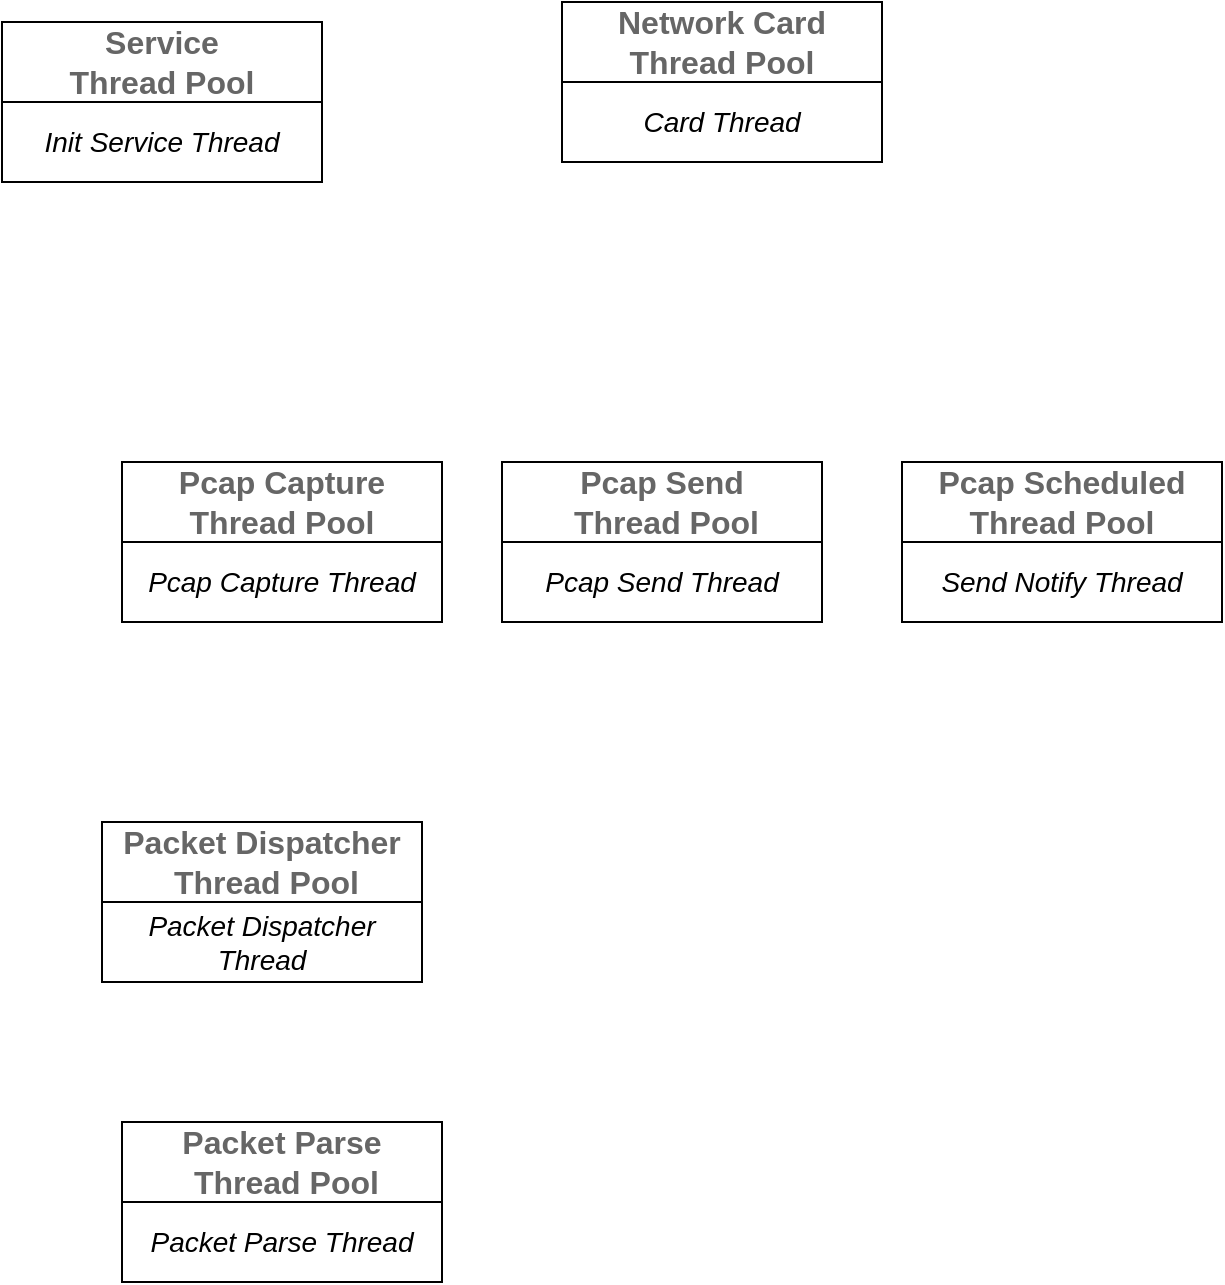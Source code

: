 <mxfile version="14.6.6" type="github">
  <diagram id="Lawi1tIbsT6B6tBGYx7M" name="Page-1">
    <mxGraphModel dx="900" dy="1002" grid="1" gridSize="10" guides="1" tooltips="1" connect="1" arrows="1" fold="1" page="1" pageScale="1" pageWidth="1654" pageHeight="2336" math="0" shadow="0">
      <root>
        <mxCell id="0" />
        <mxCell id="1" parent="0" />
        <mxCell id="xuh5IIpC34kz-FPivGkV-3" value="" style="group" vertex="1" connectable="0" parent="1">
          <mxGeometry x="80" y="130" width="160" height="80" as="geometry" />
        </mxCell>
        <mxCell id="xuh5IIpC34kz-FPivGkV-1" value="&lt;font style=&quot;font-size: 16px&quot; color=&quot;#666666&quot;&gt;&lt;b&gt;Service &lt;br&gt;Thread Pool&lt;/b&gt;&lt;/font&gt;" style="rounded=0;whiteSpace=wrap;html=1;" vertex="1" parent="xuh5IIpC34kz-FPivGkV-3">
          <mxGeometry width="160" height="40" as="geometry" />
        </mxCell>
        <mxCell id="xuh5IIpC34kz-FPivGkV-2" value="&lt;font style=&quot;font-size: 14px&quot;&gt;&lt;i&gt;Init Service Thread&lt;/i&gt;&lt;/font&gt;" style="rounded=0;whiteSpace=wrap;html=1;" vertex="1" parent="xuh5IIpC34kz-FPivGkV-3">
          <mxGeometry y="40" width="160" height="40" as="geometry" />
        </mxCell>
        <mxCell id="xuh5IIpC34kz-FPivGkV-4" value="" style="group" vertex="1" connectable="0" parent="1">
          <mxGeometry x="360" y="120" width="160" height="80" as="geometry" />
        </mxCell>
        <mxCell id="xuh5IIpC34kz-FPivGkV-5" value="&lt;font style=&quot;font-size: 16px&quot; color=&quot;#666666&quot;&gt;&lt;b&gt;Network Card Thread Pool&lt;/b&gt;&lt;/font&gt;" style="rounded=0;whiteSpace=wrap;html=1;" vertex="1" parent="xuh5IIpC34kz-FPivGkV-4">
          <mxGeometry width="160" height="40" as="geometry" />
        </mxCell>
        <mxCell id="xuh5IIpC34kz-FPivGkV-6" value="&lt;font style=&quot;font-size: 14px&quot;&gt;&lt;i&gt;Card Thread&lt;/i&gt;&lt;/font&gt;" style="rounded=0;whiteSpace=wrap;html=1;" vertex="1" parent="xuh5IIpC34kz-FPivGkV-4">
          <mxGeometry y="40" width="160" height="40" as="geometry" />
        </mxCell>
        <mxCell id="xuh5IIpC34kz-FPivGkV-7" value="" style="group" vertex="1" connectable="0" parent="1">
          <mxGeometry x="140" y="350" width="160" height="80" as="geometry" />
        </mxCell>
        <mxCell id="xuh5IIpC34kz-FPivGkV-8" value="&lt;font style=&quot;font-size: 16px&quot; color=&quot;#666666&quot;&gt;&lt;b&gt;Pcap Capture Thread Pool&lt;/b&gt;&lt;/font&gt;" style="rounded=0;whiteSpace=wrap;html=1;" vertex="1" parent="xuh5IIpC34kz-FPivGkV-7">
          <mxGeometry width="160" height="40" as="geometry" />
        </mxCell>
        <mxCell id="xuh5IIpC34kz-FPivGkV-9" value="&lt;font style=&quot;font-size: 14px&quot;&gt;&lt;i&gt;Pcap Capture Thread&lt;/i&gt;&lt;/font&gt;" style="rounded=0;whiteSpace=wrap;html=1;" vertex="1" parent="xuh5IIpC34kz-FPivGkV-7">
          <mxGeometry y="40" width="160" height="40" as="geometry" />
        </mxCell>
        <mxCell id="xuh5IIpC34kz-FPivGkV-13" value="" style="group" vertex="1" connectable="0" parent="1">
          <mxGeometry x="330" y="350" width="160" height="80" as="geometry" />
        </mxCell>
        <mxCell id="xuh5IIpC34kz-FPivGkV-14" value="&lt;font style=&quot;font-size: 16px&quot; color=&quot;#666666&quot;&gt;&lt;b&gt;Pcap Send&lt;br&gt;&amp;nbsp;Thread Pool&lt;/b&gt;&lt;/font&gt;" style="rounded=0;whiteSpace=wrap;html=1;" vertex="1" parent="xuh5IIpC34kz-FPivGkV-13">
          <mxGeometry width="160" height="40" as="geometry" />
        </mxCell>
        <mxCell id="xuh5IIpC34kz-FPivGkV-15" value="&lt;font style=&quot;font-size: 14px&quot;&gt;&lt;i&gt;Pcap Send Thread&lt;/i&gt;&lt;/font&gt;" style="rounded=0;whiteSpace=wrap;html=1;" vertex="1" parent="xuh5IIpC34kz-FPivGkV-13">
          <mxGeometry y="40" width="160" height="40" as="geometry" />
        </mxCell>
        <mxCell id="xuh5IIpC34kz-FPivGkV-16" value="" style="group" vertex="1" connectable="0" parent="1">
          <mxGeometry x="530" y="350" width="160" height="80" as="geometry" />
        </mxCell>
        <mxCell id="xuh5IIpC34kz-FPivGkV-17" value="&lt;font style=&quot;font-size: 16px&quot; color=&quot;#666666&quot;&gt;&lt;b&gt;Pcap Scheduled&lt;br&gt;Thread Pool&lt;/b&gt;&lt;/font&gt;" style="rounded=0;whiteSpace=wrap;html=1;" vertex="1" parent="xuh5IIpC34kz-FPivGkV-16">
          <mxGeometry width="160" height="40" as="geometry" />
        </mxCell>
        <mxCell id="xuh5IIpC34kz-FPivGkV-18" value="&lt;font style=&quot;font-size: 14px&quot;&gt;&lt;i&gt;Send Notify Thread&lt;/i&gt;&lt;/font&gt;" style="rounded=0;whiteSpace=wrap;html=1;" vertex="1" parent="xuh5IIpC34kz-FPivGkV-16">
          <mxGeometry y="40" width="160" height="40" as="geometry" />
        </mxCell>
        <mxCell id="xuh5IIpC34kz-FPivGkV-19" value="" style="group" vertex="1" connectable="0" parent="1">
          <mxGeometry x="140" y="680" width="160" height="80" as="geometry" />
        </mxCell>
        <mxCell id="xuh5IIpC34kz-FPivGkV-20" value="&lt;font style=&quot;font-size: 16px&quot; color=&quot;#666666&quot;&gt;&lt;b&gt;Packet Parse&lt;br&gt;&amp;nbsp;Thread Pool&lt;/b&gt;&lt;/font&gt;" style="rounded=0;whiteSpace=wrap;html=1;" vertex="1" parent="xuh5IIpC34kz-FPivGkV-19">
          <mxGeometry width="160" height="40" as="geometry" />
        </mxCell>
        <mxCell id="xuh5IIpC34kz-FPivGkV-21" value="&lt;font style=&quot;font-size: 14px&quot;&gt;&lt;i&gt;Packet Parse Thread&lt;/i&gt;&lt;/font&gt;" style="rounded=0;whiteSpace=wrap;html=1;" vertex="1" parent="xuh5IIpC34kz-FPivGkV-19">
          <mxGeometry y="40" width="160" height="40" as="geometry" />
        </mxCell>
        <mxCell id="xuh5IIpC34kz-FPivGkV-22" value="" style="group" vertex="1" connectable="0" parent="1">
          <mxGeometry x="130" y="530" width="160" height="80" as="geometry" />
        </mxCell>
        <mxCell id="xuh5IIpC34kz-FPivGkV-23" value="&lt;font style=&quot;font-size: 16px&quot; color=&quot;#666666&quot;&gt;&lt;b&gt;Packet Dispatcher&lt;br&gt;&amp;nbsp;Thread Pool&lt;/b&gt;&lt;/font&gt;" style="rounded=0;whiteSpace=wrap;html=1;" vertex="1" parent="xuh5IIpC34kz-FPivGkV-22">
          <mxGeometry width="160" height="40" as="geometry" />
        </mxCell>
        <mxCell id="xuh5IIpC34kz-FPivGkV-24" value="&lt;font style=&quot;font-size: 14px&quot;&gt;&lt;i&gt;Packet Dispatcher Thread&lt;/i&gt;&lt;/font&gt;" style="rounded=0;whiteSpace=wrap;html=1;" vertex="1" parent="xuh5IIpC34kz-FPivGkV-22">
          <mxGeometry y="40" width="160" height="40" as="geometry" />
        </mxCell>
      </root>
    </mxGraphModel>
  </diagram>
</mxfile>
